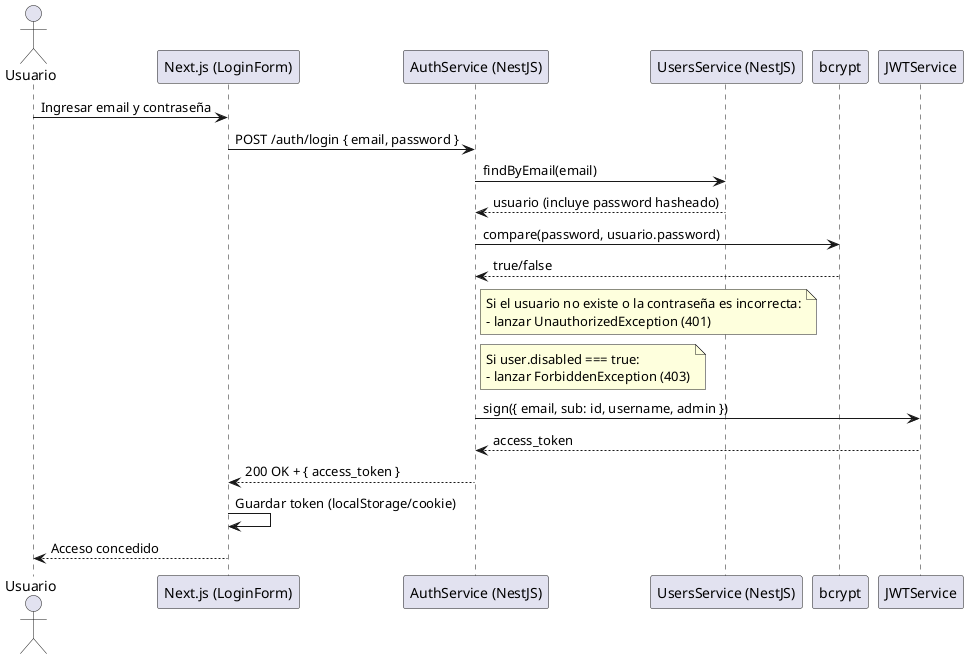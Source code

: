 @startuml login

actor Usuario
participant "Next.js (LoginForm)" as Next
participant "AuthService (NestJS)" as AuthService
participant "UsersService (NestJS)" as UsersService
participant "bcrypt"
participant "JWTService" as JWT

actor Usuario
participant "Next.js (LoginForm)" as Next
participant "AuthService (NestJS)" as AuthService
participant "UsersService (NestJS)" as UsersService
participant "bcrypt"
participant "JWTService" as JWT

Usuario -> Next: Ingresar email y contraseña
Next -> AuthService: POST /auth/login { email, password }

AuthService -> UsersService: findByEmail(email)
UsersService --> AuthService: usuario (incluye password hasheado)

AuthService -> bcrypt: compare(password, usuario.password)
bcrypt --> AuthService: true/false

' Validación de credenciales
note right of AuthService
  Si el usuario no existe o la contraseña es incorrecta:
  - lanzar UnauthorizedException (401)
end note

' Verificación de bloqueo
note right of AuthService
  Si user.disabled === true:
  - lanzar ForbiddenException (403)
end note

AuthService -> JWT: sign({ email, sub: id, username, admin })
JWT --> AuthService: access_token

AuthService --> Next: 200 OK + { access_token }
Next -> Next: Guardar token (localStorage/cookie)
Next --> Usuario: Acceso concedido


@enduml